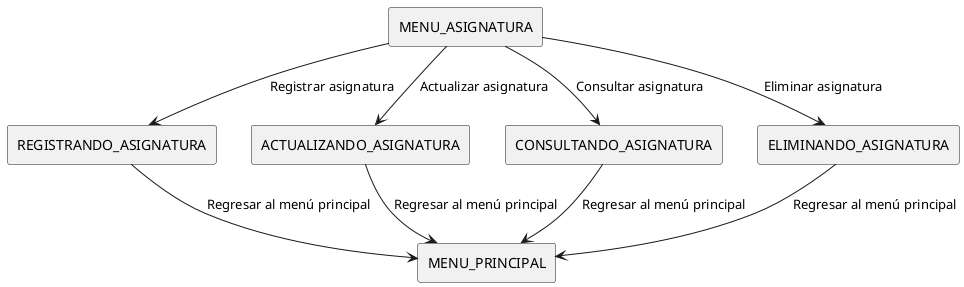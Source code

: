 @startuml
!define RECTANGLE(x) rectangle x

RECTANGLE(MENU_ASIGNATURA)
RECTANGLE(REGISTRANDO_ASIGNATURA)
RECTANGLE(ACTUALIZANDO_ASIGNATURA)
RECTANGLE(CONSULTANDO_ASIGNATURA)
RECTANGLE(ELIMINANDO_ASIGNATURA)
RECTANGLE(MENU_PRINCIPAL)

MENU_ASIGNATURA --> REGISTRANDO_ASIGNATURA : Registrar asignatura
REGISTRANDO_ASIGNATURA --> MENU_PRINCIPAL : Regresar al menú principal

MENU_ASIGNATURA --> ACTUALIZANDO_ASIGNATURA : Actualizar asignatura
ACTUALIZANDO_ASIGNATURA --> MENU_PRINCIPAL : Regresar al menú principal

MENU_ASIGNATURA --> CONSULTANDO_ASIGNATURA : Consultar asignatura
CONSULTANDO_ASIGNATURA --> MENU_PRINCIPAL : Regresar al menú principal

MENU_ASIGNATURA --> ELIMINANDO_ASIGNATURA : Eliminar asignatura
ELIMINANDO_ASIGNATURA --> MENU_PRINCIPAL : Regresar al menú principal
@enduml
